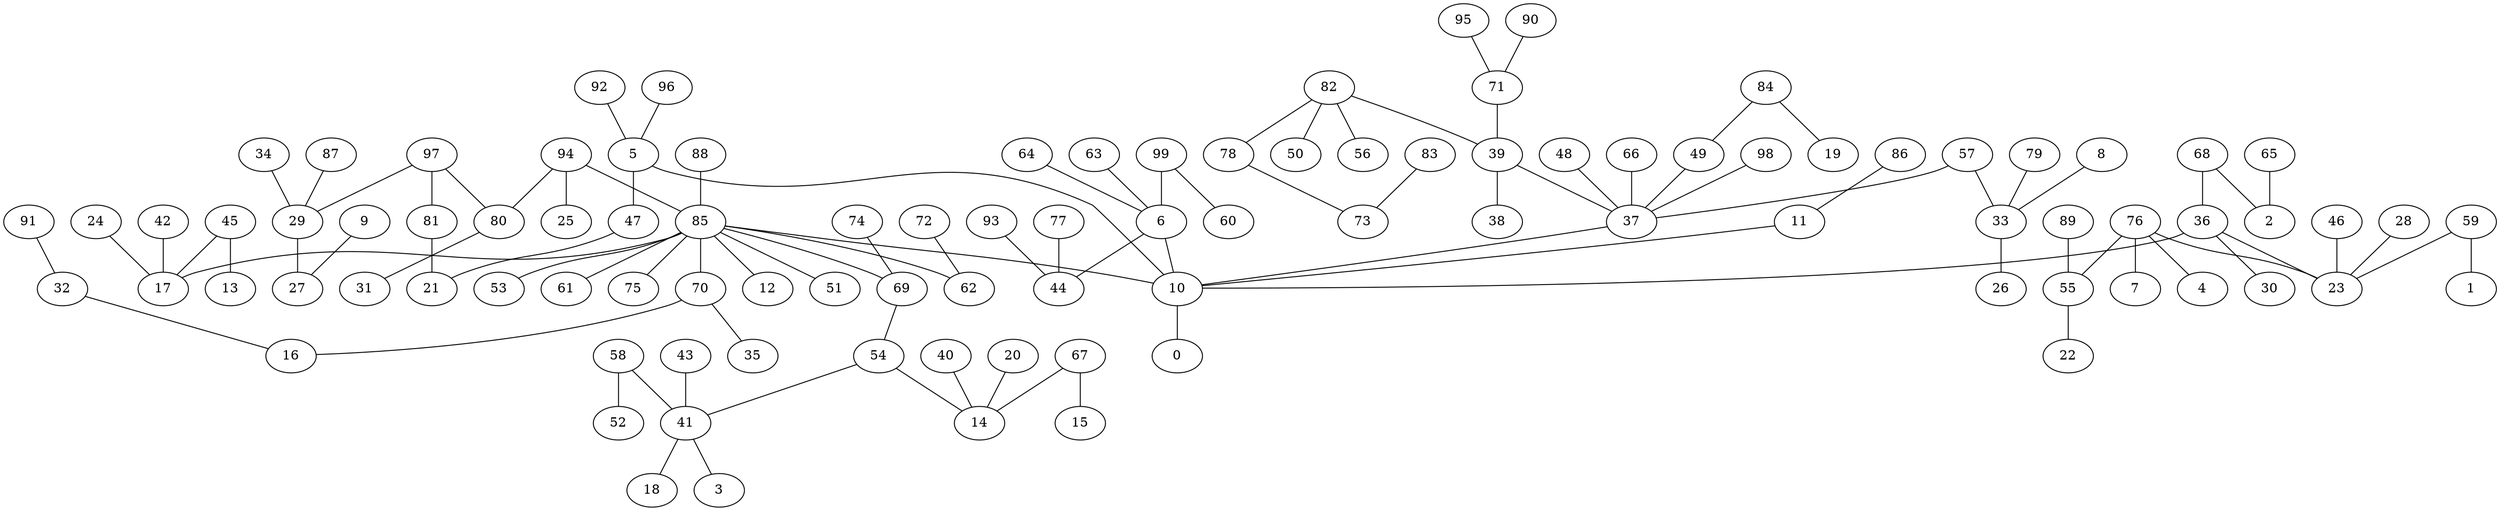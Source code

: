 digraph GG_graph {

subgraph G_graph {
edge [color = black]
"91" -> "32" [dir = none]
"92" -> "5" [dir = none]
"79" -> "33" [dir = none]
"63" -> "6" [dir = none]
"83" -> "73" [dir = none]
"89" -> "55" [dir = none]
"34" -> "29" [dir = none]
"9" -> "27" [dir = none]
"87" -> "29" [dir = none]
"24" -> "17" [dir = none]
"65" -> "2" [dir = none]
"76" -> "55" [dir = none]
"76" -> "7" [dir = none]
"76" -> "4" [dir = none]
"76" -> "23" [dir = none]
"64" -> "6" [dir = none]
"42" -> "17" [dir = none]
"82" -> "56" [dir = none]
"82" -> "78" [dir = none]
"82" -> "50" [dir = none]
"82" -> "39" [dir = none]
"98" -> "37" [dir = none]
"97" -> "81" [dir = none]
"97" -> "29" [dir = none]
"97" -> "80" [dir = none]
"68" -> "2" [dir = none]
"68" -> "36" [dir = none]
"39" -> "38" [dir = none]
"39" -> "37" [dir = none]
"95" -> "71" [dir = none]
"69" -> "54" [dir = none]
"45" -> "13" [dir = none]
"45" -> "17" [dir = none]
"57" -> "33" [dir = none]
"57" -> "37" [dir = none]
"90" -> "71" [dir = none]
"11" -> "10" [dir = none]
"93" -> "44" [dir = none]
"77" -> "44" [dir = none]
"48" -> "37" [dir = none]
"84" -> "19" [dir = none]
"84" -> "49" [dir = none]
"58" -> "52" [dir = none]
"58" -> "41" [dir = none]
"85" -> "12" [dir = none]
"85" -> "51" [dir = none]
"85" -> "53" [dir = none]
"85" -> "62" [dir = none]
"85" -> "61" [dir = none]
"85" -> "75" [dir = none]
"85" -> "17" [dir = none]
"85" -> "69" [dir = none]
"85" -> "70" [dir = none]
"85" -> "10" [dir = none]
"80" -> "31" [dir = none]
"49" -> "37" [dir = none]
"40" -> "14" [dir = none]
"10" -> "0" [dir = none]
"94" -> "25" [dir = none]
"94" -> "80" [dir = none]
"94" -> "85" [dir = none]
"36" -> "30" [dir = none]
"36" -> "23" [dir = none]
"36" -> "10" [dir = none]
"78" -> "73" [dir = none]
"70" -> "35" [dir = none]
"70" -> "16" [dir = none]
"66" -> "37" [dir = none]
"54" -> "41" [dir = none]
"54" -> "14" [dir = none]
"32" -> "16" [dir = none]
"88" -> "85" [dir = none]
"5" -> "47" [dir = none]
"5" -> "10" [dir = none]
"41" -> "18" [dir = none]
"41" -> "3" [dir = none]
"28" -> "23" [dir = none]
"37" -> "10" [dir = none]
"46" -> "23" [dir = none]
"74" -> "69" [dir = none]
"99" -> "60" [dir = none]
"99" -> "6" [dir = none]
"29" -> "27" [dir = none]
"71" -> "39" [dir = none]
"55" -> "22" [dir = none]
"86" -> "11" [dir = none]
"20" -> "14" [dir = none]
"72" -> "62" [dir = none]
"59" -> "1" [dir = none]
"59" -> "23" [dir = none]
"67" -> "15" [dir = none]
"67" -> "14" [dir = none]
"47" -> "21" [dir = none]
"96" -> "5" [dir = none]
"43" -> "41" [dir = none]
"6" -> "44" [dir = none]
"6" -> "10" [dir = none]
"33" -> "26" [dir = none]
"8" -> "33" [dir = none]
"81" -> "21" [dir = none]
}

}
